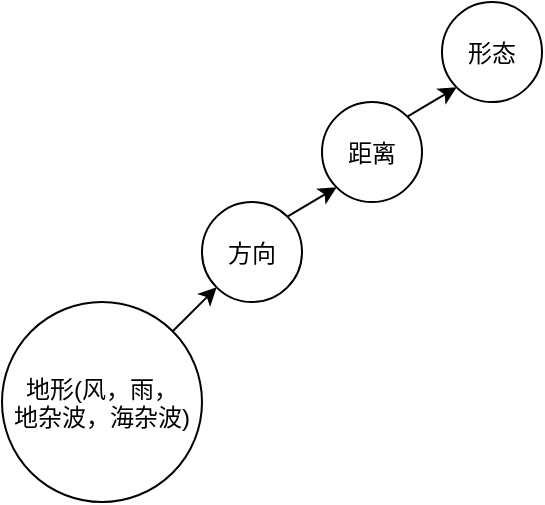 <mxfile version="14.4.4" type="github">
  <diagram id="DJgDheJ_IyIWNIb3JDK7" name="第 1 页">
    <mxGraphModel dx="1188" dy="554" grid="1" gridSize="10" guides="1" tooltips="1" connect="1" arrows="1" fold="1" page="1" pageScale="1" pageWidth="827" pageHeight="1169" math="0" shadow="0">
      <root>
        <mxCell id="0" />
        <mxCell id="1" parent="0" />
        <mxCell id="rq3qgnEquFNVza2dhn3r-1" value="地形(风，雨，&#xa;地杂波，海杂波)" style="ellipse;aspect=fixed;" vertex="1" parent="1">
          <mxGeometry x="360" y="280" width="100" height="100" as="geometry" />
        </mxCell>
        <mxCell id="rq3qgnEquFNVza2dhn3r-2" value="方向" style="ellipse;aspect=fixed;" vertex="1" parent="1">
          <mxGeometry x="460" y="230" width="50" height="50" as="geometry" />
        </mxCell>
        <mxCell id="rq3qgnEquFNVza2dhn3r-3" value="距离" style="ellipse;aspect=fixed;" vertex="1" parent="1">
          <mxGeometry x="520" y="180" width="50" height="50" as="geometry" />
        </mxCell>
        <mxCell id="rq3qgnEquFNVza2dhn3r-4" value="形态" style="ellipse;aspect=fixed;" vertex="1" parent="1">
          <mxGeometry x="580" y="130" width="50" height="50" as="geometry" />
        </mxCell>
        <mxCell id="rq3qgnEquFNVza2dhn3r-5" value="" style="endArrow=classic;exitX=1;exitY=0;exitDx=0;exitDy=0;entryX=0;entryY=1;entryDx=0;entryDy=0;" edge="1" parent="1" source="rq3qgnEquFNVza2dhn3r-1" target="rq3qgnEquFNVza2dhn3r-2">
          <mxGeometry width="50" height="50" relative="1" as="geometry">
            <mxPoint x="480" y="440" as="sourcePoint" />
            <mxPoint x="530" y="390" as="targetPoint" />
          </mxGeometry>
        </mxCell>
        <mxCell id="rq3qgnEquFNVza2dhn3r-6" value="" style="endArrow=classic;exitX=1;exitY=0;exitDx=0;exitDy=0;entryX=0;entryY=1;entryDx=0;entryDy=0;" edge="1" parent="1" source="rq3qgnEquFNVza2dhn3r-2" target="rq3qgnEquFNVza2dhn3r-3">
          <mxGeometry width="50" height="50" relative="1" as="geometry">
            <mxPoint x="455.355" y="304.645" as="sourcePoint" />
            <mxPoint x="477.322" y="282.678" as="targetPoint" />
          </mxGeometry>
        </mxCell>
        <mxCell id="rq3qgnEquFNVza2dhn3r-7" value="" style="endArrow=classic;exitX=1;exitY=0;exitDx=0;exitDy=0;entryX=0;entryY=1;entryDx=0;entryDy=0;" edge="1" parent="1" source="rq3qgnEquFNVza2dhn3r-3" target="rq3qgnEquFNVza2dhn3r-4">
          <mxGeometry width="50" height="50" relative="1" as="geometry">
            <mxPoint x="512.678" y="247.322" as="sourcePoint" />
            <mxPoint x="537.322" y="232.678" as="targetPoint" />
          </mxGeometry>
        </mxCell>
      </root>
    </mxGraphModel>
  </diagram>
</mxfile>
